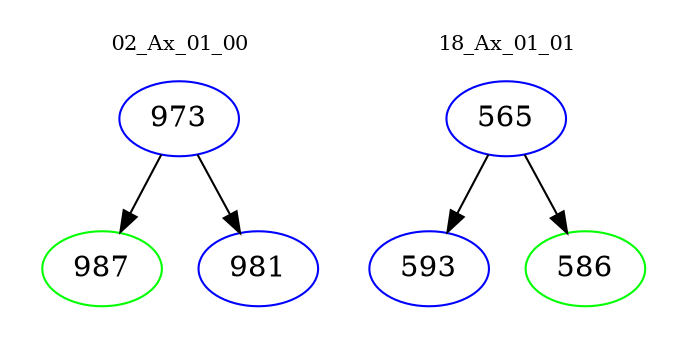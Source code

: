 digraph{
subgraph cluster_0 {
color = white
label = "02_Ax_01_00";
fontsize=10;
T0_973 [label="973", color="blue"]
T0_973 -> T0_987 [color="black"]
T0_987 [label="987", color="green"]
T0_973 -> T0_981 [color="black"]
T0_981 [label="981", color="blue"]
}
subgraph cluster_1 {
color = white
label = "18_Ax_01_01";
fontsize=10;
T1_565 [label="565", color="blue"]
T1_565 -> T1_593 [color="black"]
T1_593 [label="593", color="blue"]
T1_565 -> T1_586 [color="black"]
T1_586 [label="586", color="green"]
}
}
